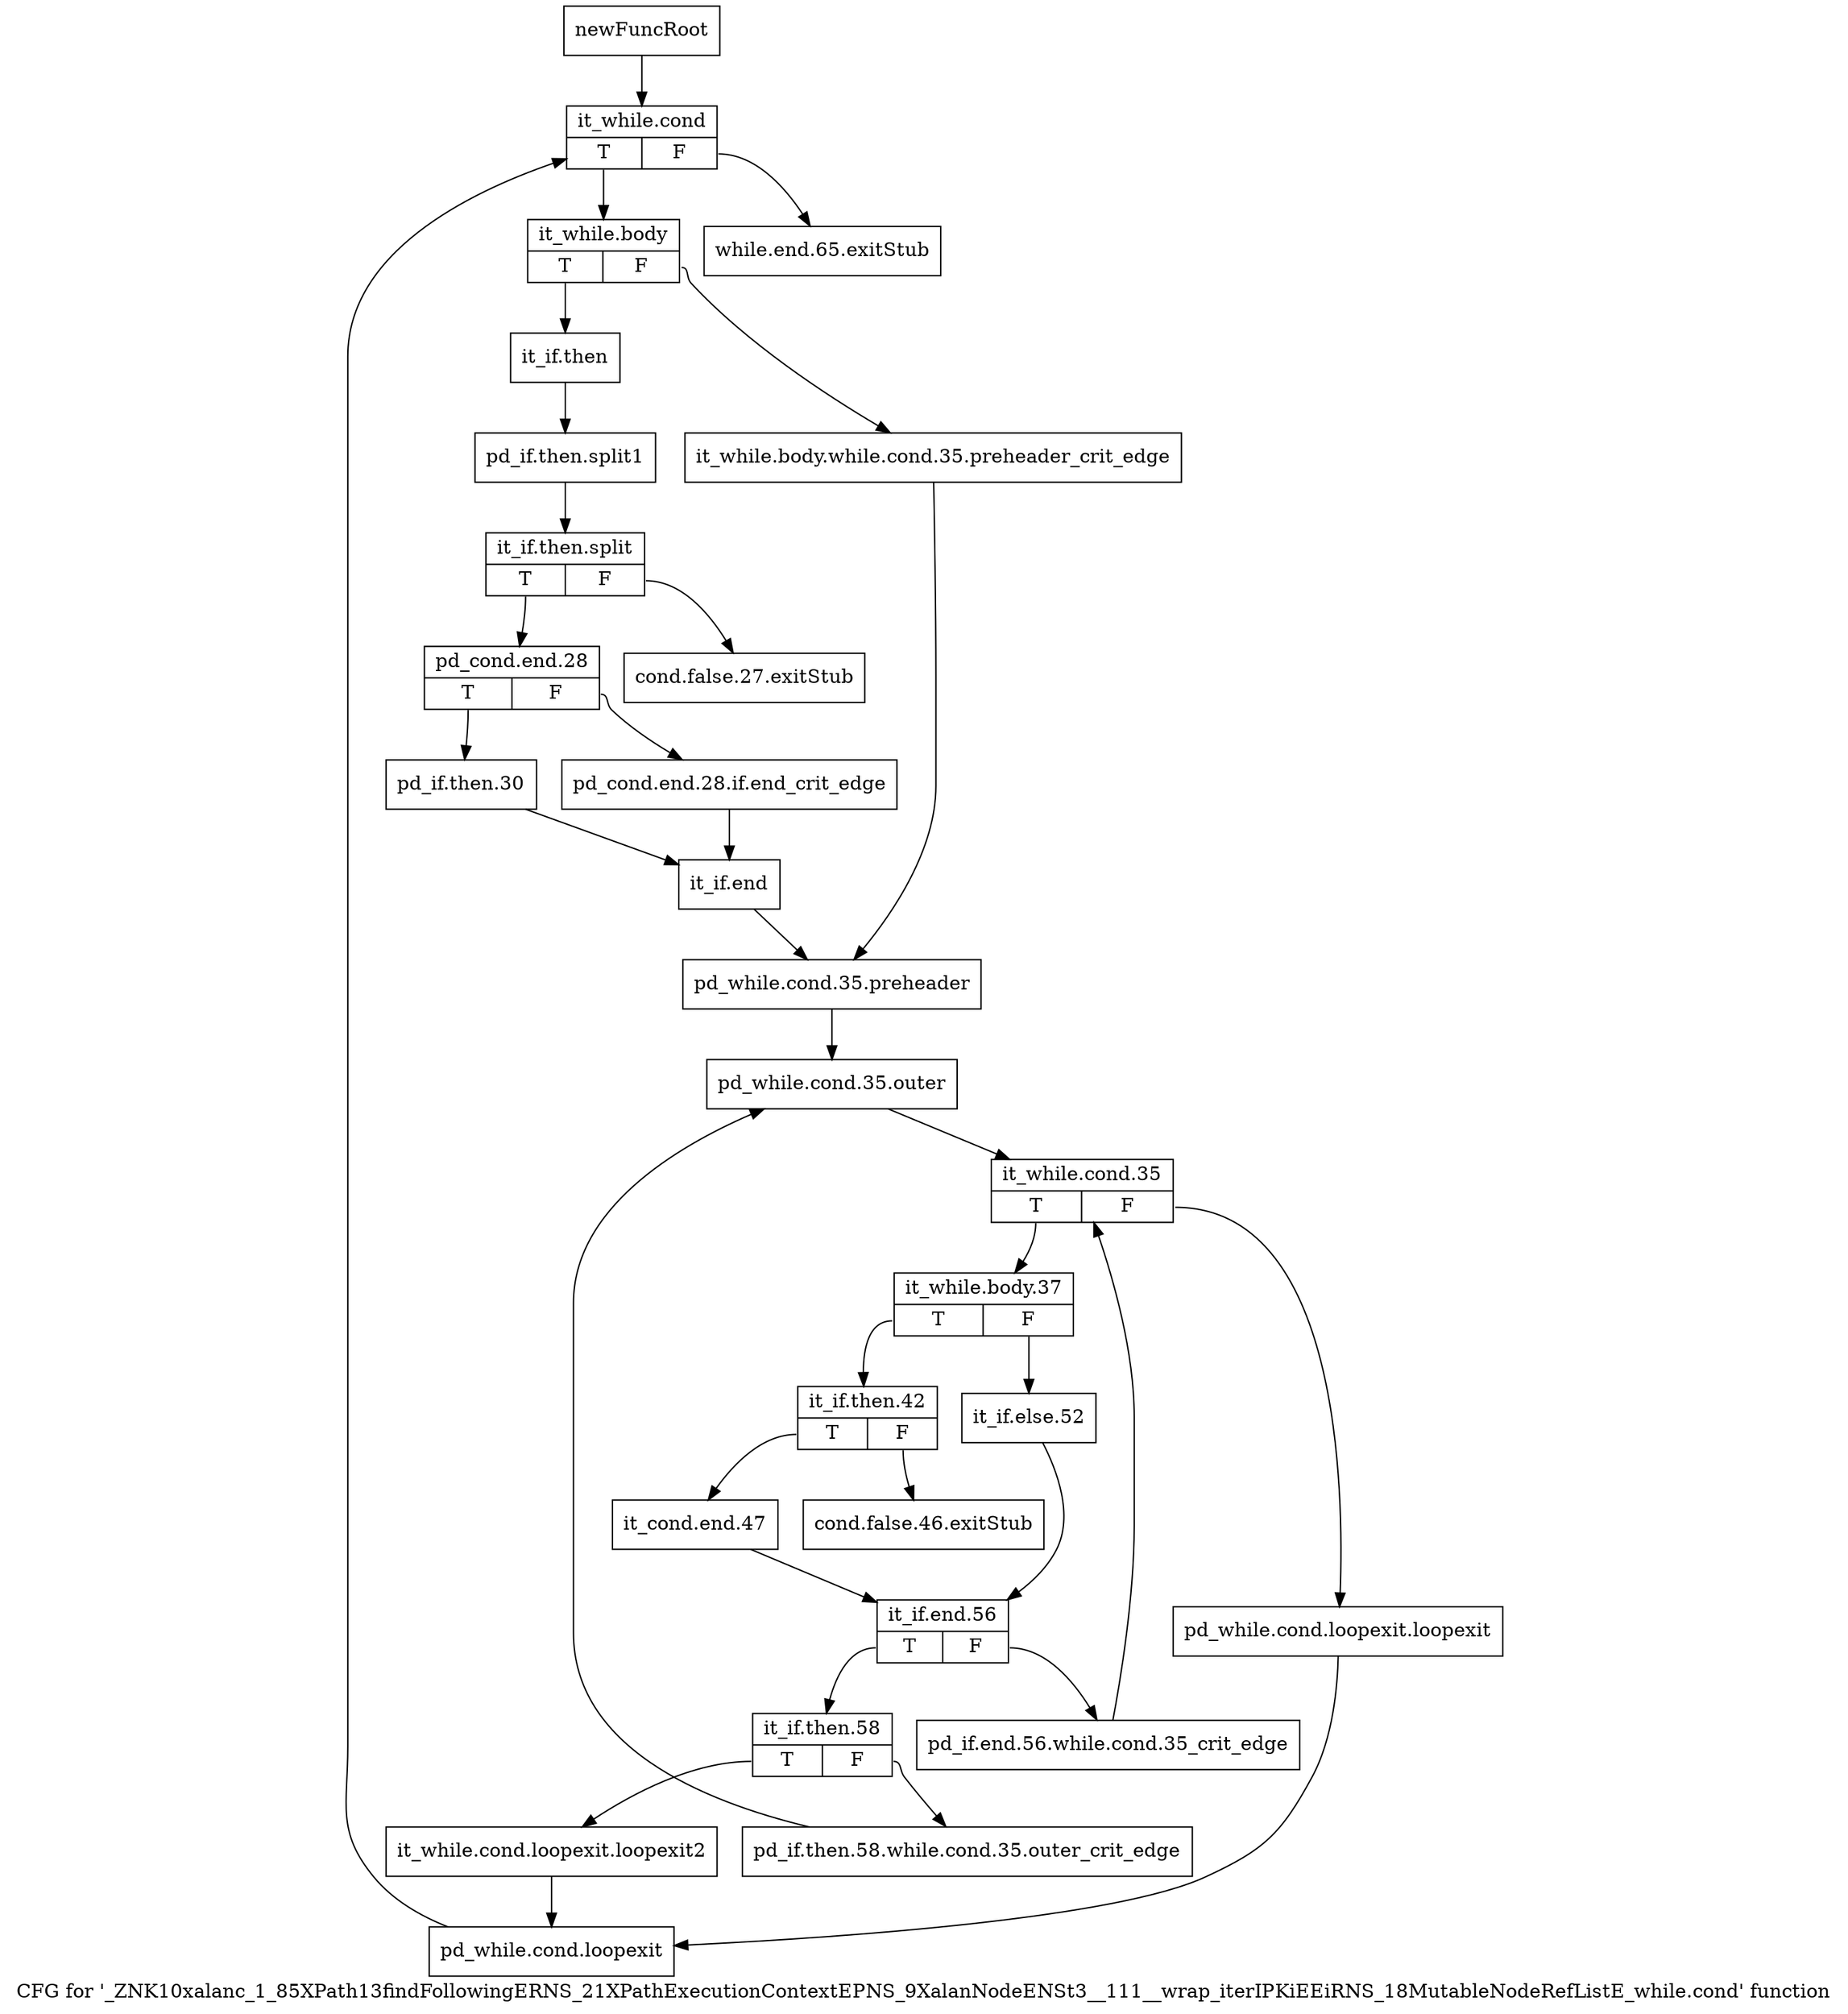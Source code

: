 digraph "CFG for '_ZNK10xalanc_1_85XPath13findFollowingERNS_21XPathExecutionContextEPNS_9XalanNodeENSt3__111__wrap_iterIPKiEEiRNS_18MutableNodeRefListE_while.cond' function" {
	label="CFG for '_ZNK10xalanc_1_85XPath13findFollowingERNS_21XPathExecutionContextEPNS_9XalanNodeENSt3__111__wrap_iterIPKiEEiRNS_18MutableNodeRefListE_while.cond' function";

	Node0x9e53ec0 [shape=record,label="{newFuncRoot}"];
	Node0x9e53ec0 -> Node0x9e54000;
	Node0x9e53f10 [shape=record,label="{while.end.65.exitStub}"];
	Node0x9e53f60 [shape=record,label="{cond.false.27.exitStub}"];
	Node0x9e53fb0 [shape=record,label="{cond.false.46.exitStub}"];
	Node0x9e54000 [shape=record,label="{it_while.cond|{<s0>T|<s1>F}}"];
	Node0x9e54000:s0 -> Node0x9e54050;
	Node0x9e54000:s1 -> Node0x9e53f10;
	Node0x9e54050 [shape=record,label="{it_while.body|{<s0>T|<s1>F}}"];
	Node0x9e54050:s0 -> Node0x9e540f0;
	Node0x9e54050:s1 -> Node0x9e540a0;
	Node0x9e540a0 [shape=record,label="{it_while.body.while.cond.35.preheader_crit_edge}"];
	Node0x9e540a0 -> Node0x9e54280;
	Node0x9e540f0 [shape=record,label="{it_if.then}"];
	Node0x9e540f0 -> Node0xd090530;
	Node0xd090530 [shape=record,label="{pd_if.then.split1}"];
	Node0xd090530 -> Node0xd090760;
	Node0xd090760 [shape=record,label="{it_if.then.split|{<s0>T|<s1>F}}"];
	Node0xd090760:s0 -> Node0x9e54140;
	Node0xd090760:s1 -> Node0x9e53f60;
	Node0x9e54140 [shape=record,label="{pd_cond.end.28|{<s0>T|<s1>F}}"];
	Node0x9e54140:s0 -> Node0x9e541e0;
	Node0x9e54140:s1 -> Node0x9e54190;
	Node0x9e54190 [shape=record,label="{pd_cond.end.28.if.end_crit_edge}"];
	Node0x9e54190 -> Node0x9e54230;
	Node0x9e541e0 [shape=record,label="{pd_if.then.30}"];
	Node0x9e541e0 -> Node0x9e54230;
	Node0x9e54230 [shape=record,label="{it_if.end}"];
	Node0x9e54230 -> Node0x9e54280;
	Node0x9e54280 [shape=record,label="{pd_while.cond.35.preheader}"];
	Node0x9e54280 -> Node0x9e542d0;
	Node0x9e542d0 [shape=record,label="{pd_while.cond.35.outer}"];
	Node0x9e542d0 -> Node0x9e54320;
	Node0x9e54320 [shape=record,label="{it_while.cond.35|{<s0>T|<s1>F}}"];
	Node0x9e54320:s0 -> Node0x9e543c0;
	Node0x9e54320:s1 -> Node0x9e54370;
	Node0x9e54370 [shape=record,label="{pd_while.cond.loopexit.loopexit}"];
	Node0x9e54370 -> Node0x9e54690;
	Node0x9e543c0 [shape=record,label="{it_while.body.37|{<s0>T|<s1>F}}"];
	Node0x9e543c0:s0 -> Node0x9e54460;
	Node0x9e543c0:s1 -> Node0x9e54410;
	Node0x9e54410 [shape=record,label="{it_if.else.52}"];
	Node0x9e54410 -> Node0x9e54500;
	Node0x9e54460 [shape=record,label="{it_if.then.42|{<s0>T|<s1>F}}"];
	Node0x9e54460:s0 -> Node0x9e544b0;
	Node0x9e54460:s1 -> Node0x9e53fb0;
	Node0x9e544b0 [shape=record,label="{it_cond.end.47}"];
	Node0x9e544b0 -> Node0x9e54500;
	Node0x9e54500 [shape=record,label="{it_if.end.56|{<s0>T|<s1>F}}"];
	Node0x9e54500:s0 -> Node0x9e545a0;
	Node0x9e54500:s1 -> Node0x9e54550;
	Node0x9e54550 [shape=record,label="{pd_if.end.56.while.cond.35_crit_edge}"];
	Node0x9e54550 -> Node0x9e54320;
	Node0x9e545a0 [shape=record,label="{it_if.then.58|{<s0>T|<s1>F}}"];
	Node0x9e545a0:s0 -> Node0x9e54640;
	Node0x9e545a0:s1 -> Node0x9e545f0;
	Node0x9e545f0 [shape=record,label="{pd_if.then.58.while.cond.35.outer_crit_edge}"];
	Node0x9e545f0 -> Node0x9e542d0;
	Node0x9e54640 [shape=record,label="{it_while.cond.loopexit.loopexit2}"];
	Node0x9e54640 -> Node0x9e54690;
	Node0x9e54690 [shape=record,label="{pd_while.cond.loopexit}"];
	Node0x9e54690 -> Node0x9e54000;
}
